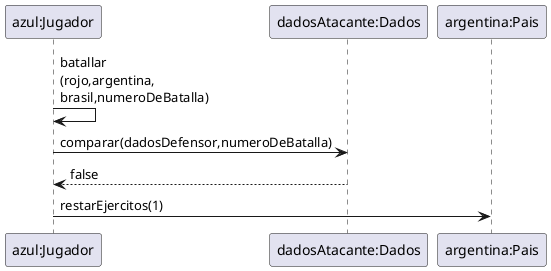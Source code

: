 @startuml
skinparam maxmessagesize 20
    "azul:Jugador" -> "azul:Jugador" : batallar (rojo,argentina, brasil,numeroDeBatalla)
    "azul:Jugador" -> "dadosAtacante:Dados" : comparar(dadosDefensor,numeroDeBatalla)
    "dadosAtacante:Dados" --> "azul:Jugador" : false
    "azul:Jugador" -> "argentina:Pais" : restarEjercitos(1)
@enduml